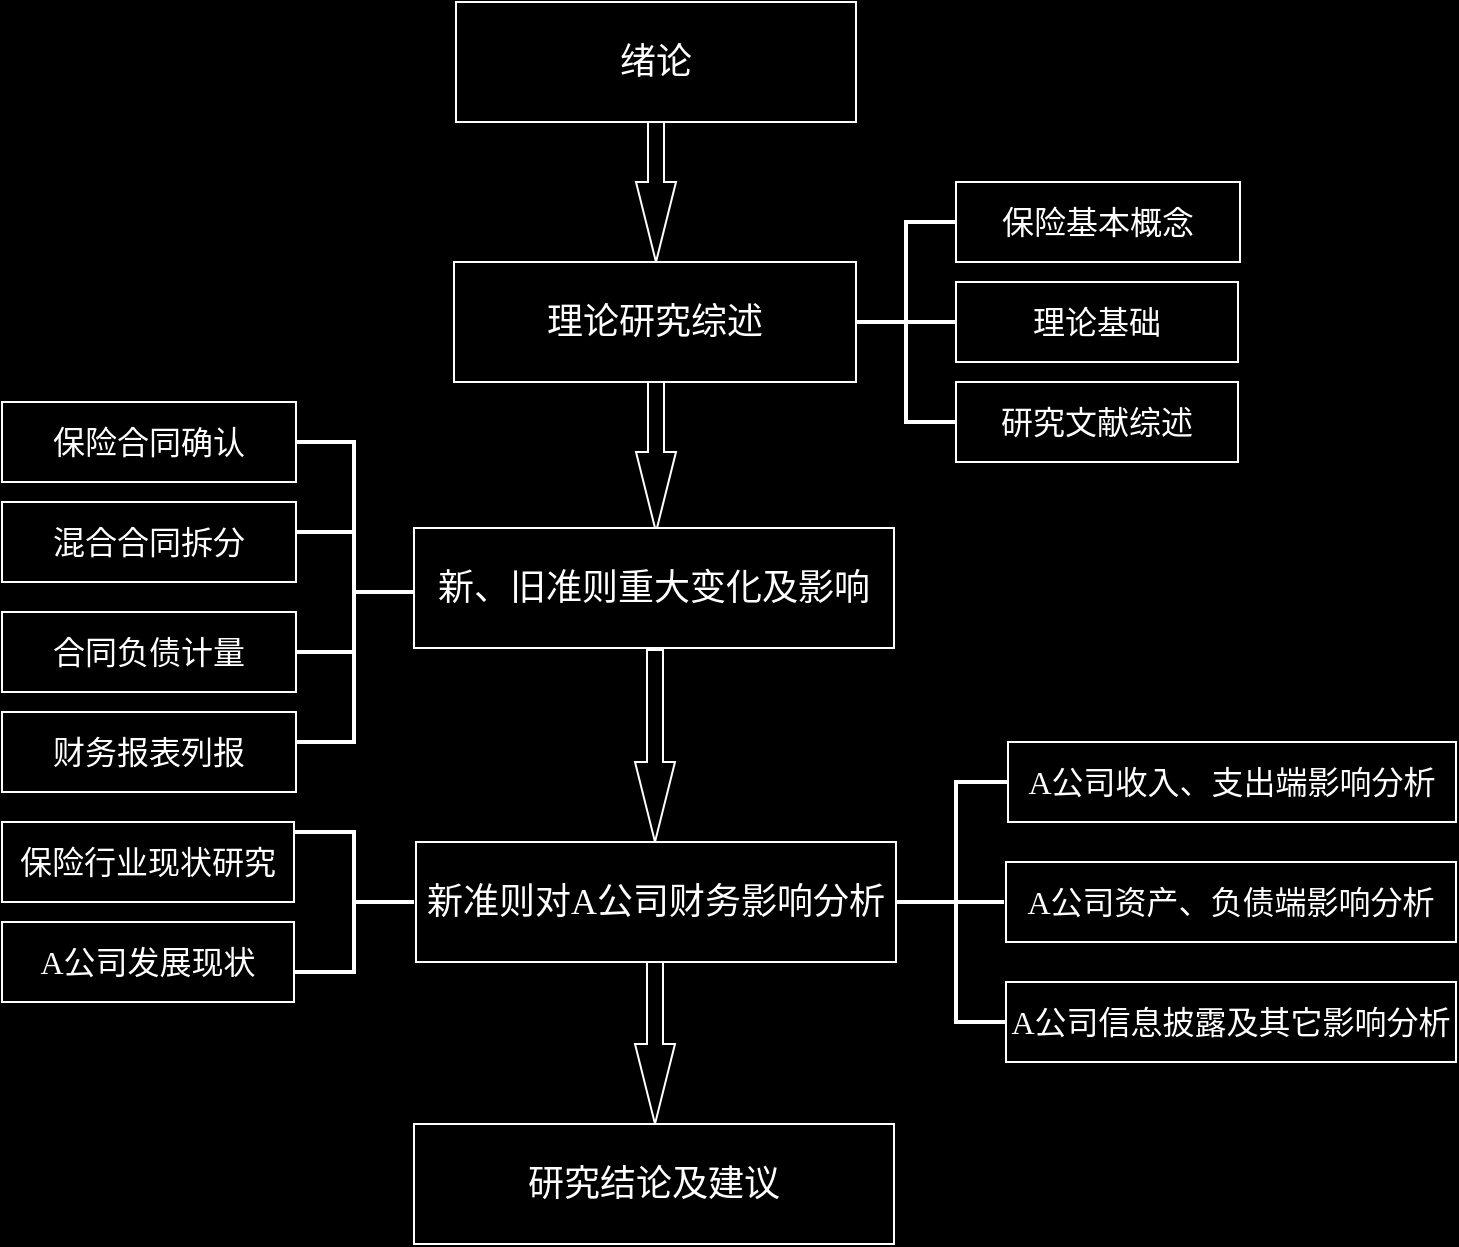 <mxfile version="22.1.0" type="github">
  <diagram name="第 1 页" id="-5W15GyZ_S0E_zpRuecX">
    <mxGraphModel dx="984" dy="630" grid="0" gridSize="10" guides="1" tooltips="1" connect="1" arrows="1" fold="1" page="1" pageScale="1" pageWidth="1169" pageHeight="827" background="#000000" math="0" shadow="0">
      <root>
        <mxCell id="0" />
        <mxCell id="1" parent="0" />
        <mxCell id="SDJh8u2jdrH8w6KMBF2f-9" value="" style="shadow=0;dashed=0;align=center;verticalAlign=middle;shape=mxgraph.arrows2.arrow;dy=0.6;dx=40;direction=south;notch=0;fillColor=#000000;strokeColor=#FFFFFF;fontSize=16;fontStyle=0;fontFamily=Times New Roman;html=1;" parent="1" vertex="1">
          <mxGeometry x="410" y="230" width="20" height="85" as="geometry" />
        </mxCell>
        <mxCell id="SDJh8u2jdrH8w6KMBF2f-33" value="" style="edgeStyle=none;rounded=0;orthogonalLoop=1;jettySize=auto;entryX=0.5;entryY=1;entryDx=0;entryDy=0;fontColor=#FFFFFF;strokeColor=#FFFFFF;fontSize=16;fontStyle=0;fontFamily=Times New Roman;html=1;" parent="1" edge="1">
          <mxGeometry relative="1" as="geometry">
            <mxPoint x="546.255" y="208.755" as="sourcePoint" />
            <mxPoint x="546.255" y="208.755" as="targetPoint" />
          </mxGeometry>
        </mxCell>
        <mxCell id="SDJh8u2jdrH8w6KMBF2f-37" value="" style="shadow=0;dashed=0;align=center;verticalAlign=middle;shape=mxgraph.arrows2.arrow;dy=0.6;dx=40;direction=south;notch=0;labelBackgroundColor=#000000;labelBorderColor=#000000;fillColor=#000000;strokeColor=#FFFFFF;fontSize=16;fontStyle=0;fontFamily=Times New Roman;html=1;" parent="1" vertex="1">
          <mxGeometry x="410" y="110" width="20" height="70" as="geometry" />
        </mxCell>
        <mxCell id="SDJh8u2jdrH8w6KMBF2f-39" value="新、旧准则重大变化及影响" style="rounded=0;whiteSpace=wrap;fontSize=18;fillColor=#000000;strokeColor=#FFFFFF;fontColor=#FFFFFF;fontStyle=0;fontFamily=Times New Roman;html=1;" parent="1" vertex="1">
          <mxGeometry x="299" y="313" width="240" height="60" as="geometry" />
        </mxCell>
        <mxCell id="SDJh8u2jdrH8w6KMBF2f-40" value="理论研究综述" style="rounded=0;whiteSpace=wrap;fontSize=18;fillColor=#000000;strokeColor=#FFFFFF;fontColor=#FFFFFF;fontStyle=0;fontFamily=Times New Roman;html=1;" parent="1" vertex="1">
          <mxGeometry x="319" y="180" width="201" height="60" as="geometry" />
        </mxCell>
        <mxCell id="SDJh8u2jdrH8w6KMBF2f-41" value="绪论" style="rounded=0;whiteSpace=wrap;fontSize=18;fillColor=#000000;strokeColor=#FFFFFF;fontColor=#FFFFFF;fontStyle=0;fontFamily=Times New Roman;html=1;" parent="1" vertex="1">
          <mxGeometry x="320" y="50" width="200" height="60" as="geometry" />
        </mxCell>
        <mxCell id="SDJh8u2jdrH8w6KMBF2f-42" value="保险基本概念" style="rounded=0;whiteSpace=wrap;fontSize=16;fontColor=#FFFFFF;strokeColor=#FFFFFF;fillColor=#000000;fontStyle=0;fontFamily=Times New Roman;html=1;" parent="1" vertex="1">
          <mxGeometry x="570" y="140" width="142" height="40" as="geometry" />
        </mxCell>
        <mxCell id="SDJh8u2jdrH8w6KMBF2f-43" value="理论基础" style="rounded=0;whiteSpace=wrap;fontSize=16;fontColor=#FFFFFF;strokeColor=#FFFFFF;fillColor=#000000;fontStyle=0;fontFamily=Times New Roman;html=1;" parent="1" vertex="1">
          <mxGeometry x="570" y="190" width="141" height="40" as="geometry" />
        </mxCell>
        <mxCell id="SDJh8u2jdrH8w6KMBF2f-45" value="" style="strokeWidth=2;shape=mxgraph.flowchart.annotation_2;align=left;labelPosition=right;pointerEvents=1;strokeColor=#FFFFFF;fontSize=16;fontStyle=0;fontFamily=Times New Roman;html=1;" parent="1" vertex="1">
          <mxGeometry x="520" y="160" width="50" height="100" as="geometry" />
        </mxCell>
        <mxCell id="SDJh8u2jdrH8w6KMBF2f-47" value="" style="line;strokeWidth=2;strokeColor=#FFFFFF;fontColor=#FFFFFF;fontSize=16;fontStyle=0;fontFamily=Times New Roman;html=1;" parent="1" vertex="1">
          <mxGeometry x="540" y="205" width="30" height="10" as="geometry" />
        </mxCell>
        <mxCell id="SDJh8u2jdrH8w6KMBF2f-48" value="研究文献综述" style="rounded=0;whiteSpace=wrap;fontSize=16;fontColor=#FFFFFF;strokeColor=#FFFFFF;fillColor=#000000;fontStyle=0;fontFamily=Times New Roman;html=1;" parent="1" vertex="1">
          <mxGeometry x="570" y="240" width="141" height="40" as="geometry" />
        </mxCell>
        <mxCell id="SDJh8u2jdrH8w6KMBF2f-49" value="" style="strokeWidth=2;shape=mxgraph.flowchart.annotation_2;align=left;labelPosition=right;pointerEvents=1;rotation=-180;strokeColor=#FFFFFF;fontSize=16;fontStyle=0;fontFamily=Times New Roman;html=1;" parent="1" vertex="1">
          <mxGeometry x="239" y="270" width="60" height="150" as="geometry" />
        </mxCell>
        <mxCell id="SDJh8u2jdrH8w6KMBF2f-51" value="" style="line;strokeWidth=2;strokeColor=#FFFFFF;fontSize=16;fontStyle=0;fontFamily=Times New Roman;html=1;" parent="1" vertex="1">
          <mxGeometry x="239" y="310" width="30" height="10" as="geometry" />
        </mxCell>
        <mxCell id="SDJh8u2jdrH8w6KMBF2f-52" value="" style="line;strokeWidth=2;strokeColor=#FFFFFF;fontSize=16;fontStyle=0;fontFamily=Times New Roman;html=1;" parent="1" vertex="1">
          <mxGeometry x="239" y="370" width="30" height="10" as="geometry" />
        </mxCell>
        <mxCell id="SDJh8u2jdrH8w6KMBF2f-56" value="保险合同确认" style="rounded=0;whiteSpace=wrap;fontColor=#FFFFFF;fillColor=#000000;strokeColor=#FFFFFF;fontSize=16;fontStyle=0;fontFamily=Times New Roman;html=1;" parent="1" vertex="1">
          <mxGeometry x="93" y="250" width="147" height="40" as="geometry" />
        </mxCell>
        <mxCell id="SDJh8u2jdrH8w6KMBF2f-57" value="混合合同拆分" style="rounded=0;whiteSpace=wrap;fontColor=#FFFFFF;fillColor=#000000;strokeColor=#FFFFFF;fontSize=16;fontStyle=0;fontFamily=Times New Roman;html=1;" parent="1" vertex="1">
          <mxGeometry x="93" y="300" width="147" height="40" as="geometry" />
        </mxCell>
        <mxCell id="SDJh8u2jdrH8w6KMBF2f-58" value="合同负债计量" style="rounded=0;whiteSpace=wrap;fontColor=#FFFFFF;fillColor=#000000;strokeColor=#FFFFFF;fontSize=16;fontStyle=0;fontFamily=Times New Roman;html=1;" parent="1" vertex="1">
          <mxGeometry x="93" y="355" width="147" height="40" as="geometry" />
        </mxCell>
        <mxCell id="SDJh8u2jdrH8w6KMBF2f-59" value="财务报表列报" style="rounded=0;whiteSpace=wrap;fontColor=#FFFFFF;fillColor=#000000;strokeColor=#FFFFFF;fontSize=16;fontStyle=0;fontFamily=Times New Roman;html=1;" parent="1" vertex="1">
          <mxGeometry x="93" y="405" width="147" height="40" as="geometry" />
        </mxCell>
        <mxCell id="SDJh8u2jdrH8w6KMBF2f-62" value="" style="shadow=0;dashed=0;align=center;verticalAlign=middle;shape=mxgraph.arrows2.arrow;dy=0.6;dx=40;direction=south;notch=0;fillColor=#000000;strokeColor=#FFFFFF;fontSize=16;fontStyle=0;fontFamily=Times New Roman;html=1;" parent="1" vertex="1">
          <mxGeometry x="409.5" y="374" width="20" height="96" as="geometry" />
        </mxCell>
        <mxCell id="SDJh8u2jdrH8w6KMBF2f-63" value="新准则对A公司财务影响分析" style="rounded=0;whiteSpace=wrap;fontSize=18;fontColor=#FFFFFF;strokeColor=#FFFFFF;fillColor=#000000;fontStyle=0;fontFamily=Times New Roman;html=1;" parent="1" vertex="1">
          <mxGeometry x="300" y="470" width="240" height="60" as="geometry" />
        </mxCell>
        <mxCell id="SDJh8u2jdrH8w6KMBF2f-64" value="" style="shadow=0;dashed=0;align=center;verticalAlign=middle;shape=mxgraph.arrows2.arrow;dy=0.6;dx=40;direction=south;notch=0;strokeColor=#FFFFFF;fillColor=#000000;fontSize=16;fontStyle=0;fontFamily=Times New Roman;html=1;" parent="1" vertex="1">
          <mxGeometry x="409.5" y="530" width="20" height="81" as="geometry" />
        </mxCell>
        <mxCell id="SDJh8u2jdrH8w6KMBF2f-65" value="研究结论及建议" style="rounded=0;whiteSpace=wrap;fontSize=18;fillColor=#000000;strokeColor=#FFFFFF;fontColor=#FFFFFF;fontStyle=0;fontFamily=Times New Roman;html=1;" parent="1" vertex="1">
          <mxGeometry x="299" y="611" width="240" height="60" as="geometry" />
        </mxCell>
        <mxCell id="SDJh8u2jdrH8w6KMBF2f-66" value="" style="strokeWidth=2;shape=mxgraph.flowchart.annotation_2;align=left;labelPosition=right;pointerEvents=1;rotation=0;labelBackgroundColor=none;labelBorderColor=#FFFFFF;fillColor=#FFFFFF;strokeColor=#FFFFFF;fontSize=16;fontStyle=0;fontFamily=Times New Roman;html=1;" parent="1" vertex="1">
          <mxGeometry x="540" y="440" width="60" height="120" as="geometry" />
        </mxCell>
        <mxCell id="SDJh8u2jdrH8w6KMBF2f-67" value="A公司收入、支出端影响分析" style="rounded=0;whiteSpace=wrap;fontSize=16;strokeColor=#FFFFFF;fillColor=#000000;fontColor=#FFFFFF;fontStyle=0;fontFamily=Times New Roman;html=1;" parent="1" vertex="1">
          <mxGeometry x="596" y="420" width="224" height="40" as="geometry" />
        </mxCell>
        <mxCell id="SDJh8u2jdrH8w6KMBF2f-68" value="" style="strokeWidth=2;shape=mxgraph.flowchart.annotation_2;align=left;labelPosition=right;pointerEvents=1;rotation=-180;strokeColor=#FFFFFF;fontSize=16;fontStyle=0;fontFamily=Times New Roman;html=1;" parent="1" vertex="1">
          <mxGeometry x="239" y="465" width="60" height="70" as="geometry" />
        </mxCell>
        <mxCell id="SDJh8u2jdrH8w6KMBF2f-69" value="保险行业现状研究" style="rounded=0;whiteSpace=wrap;fontColor=#FFFFFF;fillColor=#000000;strokeColor=#FFFFFF;fontSize=16;fontStyle=0;fontFamily=Times New Roman;html=1;" parent="1" vertex="1">
          <mxGeometry x="93" y="460" width="146" height="40" as="geometry" />
        </mxCell>
        <mxCell id="SDJh8u2jdrH8w6KMBF2f-70" value="A公司发展现状" style="rounded=0;whiteSpace=wrap;fontColor=#FFFFFF;fillColor=#000000;strokeColor=#FFFFFF;fontSize=16;fontStyle=0;fontFamily=Times New Roman;html=1;" parent="1" vertex="1">
          <mxGeometry x="93" y="510" width="146" height="40" as="geometry" />
        </mxCell>
        <mxCell id="SDJh8u2jdrH8w6KMBF2f-71" value="A公司资产、负债端影响分析" style="rounded=0;whiteSpace=wrap;fontSize=16;strokeColor=#FFFFFF;fillColor=#000000;fontColor=#FFFFFF;fontStyle=0;fontFamily=Times New Roman;html=1;" parent="1" vertex="1">
          <mxGeometry x="595" y="480" width="225" height="40" as="geometry" />
        </mxCell>
        <mxCell id="SDJh8u2jdrH8w6KMBF2f-72" value="A公司信息披露及其它影响分析" style="rounded=0;whiteSpace=wrap;fontSize=16;strokeColor=#FFFFFF;fillColor=#000000;fontColor=#FFFFFF;fontStyle=0;fontFamily=Times New Roman;html=1;" parent="1" vertex="1">
          <mxGeometry x="595" y="540" width="225" height="40" as="geometry" />
        </mxCell>
        <mxCell id="SDJh8u2jdrH8w6KMBF2f-73" value="" style="line;strokeWidth=2;strokeColor=#FFFFFF;fontSize=16;fontStyle=0;fontFamily=Times New Roman;html=1;" parent="1" vertex="1">
          <mxGeometry x="570" y="495" width="24" height="10" as="geometry" />
        </mxCell>
      </root>
    </mxGraphModel>
  </diagram>
</mxfile>
